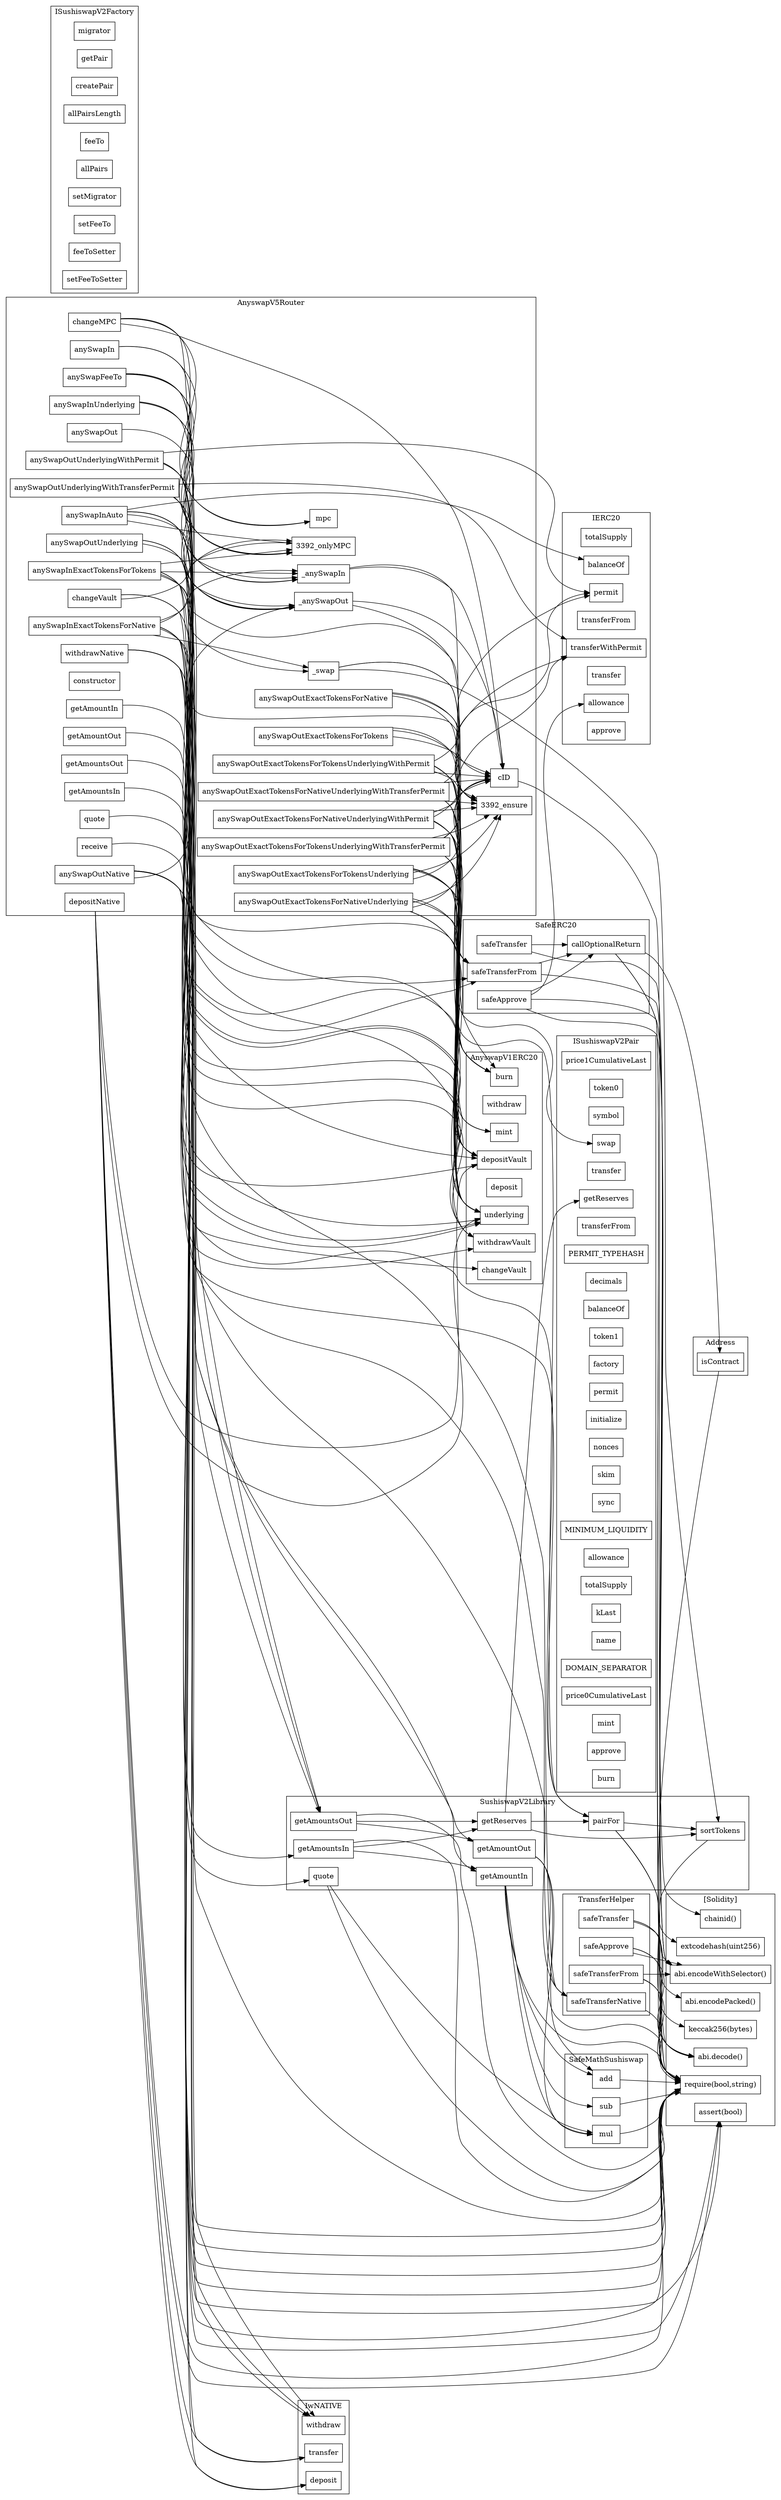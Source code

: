 strict digraph {
rankdir="LR"
node [shape=box]
subgraph cluster_3392_AnyswapV5Router {
label = "AnyswapV5Router"
"3392_anySwapOutUnderlyingWithPermit" [label="anySwapOutUnderlyingWithPermit"]
"3392_anySwapOutExactTokensForTokens" [label="anySwapOutExactTokensForTokens"]
"3392_anySwapInExactTokensForTokens" [label="anySwapInExactTokensForTokens"]
"3392_getAmountsOut" [label="getAmountsOut"]
"3392_anySwapOutExactTokensForNativeUnderlyingWithTransferPermit" [label="anySwapOutExactTokensForNativeUnderlyingWithTransferPermit"]
"3392_anySwapIn" [label="anySwapIn"]
"3392_anySwapOutExactTokensForNativeUnderlying" [label="anySwapOutExactTokensForNativeUnderlying"]
"3392_anySwapInUnderlying" [label="anySwapInUnderlying"]
"3392_anySwapInAuto" [label="anySwapInAuto"]
"3392_withdrawNative" [label="withdrawNative"]
"3392_getAmountOut" [label="getAmountOut"]
"3392__anySwapIn" [label="_anySwapIn"]
"3392__swap" [label="_swap"]
"3392_cID" [label="cID"]
"3392_anySwapOutExactTokensForTokensUnderlying" [label="anySwapOutExactTokensForTokensUnderlying"]
"3392_anySwapOutUnderlyingWithTransferPermit" [label="anySwapOutUnderlyingWithTransferPermit"]
"3392_quote" [label="quote"]
"3392_anySwapOut" [label="anySwapOut"]
"3392_changeMPC" [label="changeMPC"]
"3392_receive" [label="receive"]
"3392_constructor" [label="constructor"]
"3392_getAmountIn" [label="getAmountIn"]
"3392_anySwapOutUnderlying" [label="anySwapOutUnderlying"]
"3392__anySwapOut" [label="_anySwapOut"]
"3392_getAmountsIn" [label="getAmountsIn"]
"3392_anySwapOutExactTokensForNativeUnderlyingWithPermit" [label="anySwapOutExactTokensForNativeUnderlyingWithPermit"]
"3392_anySwapOutExactTokensForTokensUnderlyingWithTransferPermit" [label="anySwapOutExactTokensForTokensUnderlyingWithTransferPermit"]
"3392_anySwapOutExactTokensForNative" [label="anySwapOutExactTokensForNative"]
"3392_anySwapOutNative" [label="anySwapOutNative"]
"3392_changeVault" [label="changeVault"]
"3392_depositNative" [label="depositNative"]
"3392_anySwapFeeTo" [label="anySwapFeeTo"]
"3392_mpc" [label="mpc"]
"3392_anySwapOutExactTokensForTokensUnderlyingWithPermit" [label="anySwapOutExactTokensForTokensUnderlyingWithPermit"]
"3392_anySwapInExactTokensForNative" [label="anySwapInExactTokensForNative"]
"3392_anySwapInExactTokensForNative" -> "3392_onlyMPC"
"3392_anySwapOutExactTokensForNativeUnderlyingWithTransferPermit" -> "3392_cID"
"3392_anySwapOutUnderlyingWithTransferPermit" -> "3392__anySwapOut"
"3392_anySwapOutNative" -> "3392__anySwapOut"
"3392_anySwapInExactTokensForNative" -> "3392__swap"
"3392_changeMPC" -> "3392_mpc"
"3392_anySwapIn" -> "3392_onlyMPC"
"3392_anySwapOutExactTokensForNative" -> "3392_ensure"
"3392_anySwapOutExactTokensForTokensUnderlyingWithTransferPermit" -> "3392_cID"
"3392_anySwapOutExactTokensForTokensUnderlying" -> "3392_cID"
"3392_anySwapOutExactTokensForTokensUnderlyingWithPermit" -> "3392_ensure"
"3392_anySwapInExactTokensForTokens" -> "3392__swap"
"3392_anySwapOut" -> "3392__anySwapOut"
"3392_anySwapFeeTo" -> "3392_onlyMPC"
"3392_anySwapInExactTokensForTokens" -> "3392__anySwapIn"
"3392_anySwapOutExactTokensForNativeUnderlyingWithPermit" -> "3392_cID"
"3392_anySwapInExactTokensForTokens" -> "3392_onlyMPC"
"3392_anySwapOutExactTokensForTokens" -> "3392_cID"
"3392_changeMPC" -> "3392_cID"
"3392_anySwapFeeTo" -> "3392_mpc"
"3392_changeVault" -> "3392_onlyMPC"
"3392_anySwapInAuto" -> "3392__anySwapIn"
"3392_anySwapOutExactTokensForTokensUnderlyingWithTransferPermit" -> "3392_ensure"
"3392_anySwapOutExactTokensForNativeUnderlyingWithPermit" -> "3392_ensure"
"3392_anySwapInExactTokensForNative" -> "3392_ensure"
"3392_anySwapInUnderlying" -> "3392__anySwapIn"
"3392_changeMPC" -> "3392_onlyMPC"
"3392__anySwapIn" -> "3392_cID"
"3392_anySwapInExactTokensForTokens" -> "3392_ensure"
"3392_anySwapOutUnderlyingWithPermit" -> "3392__anySwapOut"
"3392_anySwapIn" -> "3392__anySwapIn"
"3392_anySwapInExactTokensForNative" -> "3392__anySwapIn"
"3392__anySwapOut" -> "3392_cID"
"3392_anySwapInUnderlying" -> "3392_onlyMPC"
"3392_anySwapOutExactTokensForNativeUnderlying" -> "3392_cID"
"3392_anySwapOutExactTokensForTokens" -> "3392_ensure"
"3392_anySwapOutExactTokensForTokensUnderlying" -> "3392_ensure"
"3392_anySwapOutExactTokensForTokensUnderlyingWithPermit" -> "3392_cID"
"3392_anySwapOutExactTokensForNative" -> "3392_cID"
"3392_anySwapOutUnderlying" -> "3392__anySwapOut"
"3392_anySwapOutExactTokensForNativeUnderlying" -> "3392_ensure"
"3392_anySwapInAuto" -> "3392_onlyMPC"
"3392_anySwapOutExactTokensForNativeUnderlyingWithTransferPermit" -> "3392_ensure"
}subgraph cluster_1380_SafeERC20 {
label = "SafeERC20"
"1380_safeTransfer" [label="safeTransfer"]
"1380_safeTransferFrom" [label="safeTransferFrom"]
"1380_safeApprove" [label="safeApprove"]
"1380_callOptionalReturn" [label="callOptionalReturn"]
"1380_safeTransfer" -> "1380_callOptionalReturn"
"1380_safeTransferFrom" -> "1380_callOptionalReturn"
"1380_safeApprove" -> "1380_callOptionalReturn"
}subgraph cluster_1032_IwNATIVE {
label = "IwNATIVE"
"1032_deposit" [label="deposit"]
"1032_transfer" [label="transfer"]
"1032_withdraw" [label="withdraw"]
}subgraph cluster_1101_AnyswapV1ERC20 {
label = "AnyswapV1ERC20"
"1101_withdrawVault" [label="withdrawVault"]
"1101_withdraw" [label="withdraw"]
"1101_burn" [label="burn"]
"1101_mint" [label="mint"]
"1101_deposit" [label="deposit"]
"1101_underlying" [label="underlying"]
"1101_depositVault" [label="depositVault"]
"1101_changeVault" [label="changeVault"]
}subgraph cluster_943_TransferHelper {
label = "TransferHelper"
"943_safeTransferNative" [label="safeTransferNative"]
"943_safeTransfer" [label="safeTransfer"]
"943_safeApprove" [label="safeApprove"]
"943_safeTransferFrom" [label="safeTransferFrom"]
}subgraph cluster_1231_Address {
label = "Address"
"1231_isContract" [label="isContract"]
}subgraph cluster_241_ISushiswapV2Pair {
label = "ISushiswapV2Pair"
"241_price1CumulativeLast" [label="price1CumulativeLast"]
"241_token0" [label="token0"]
"241_symbol" [label="symbol"]
"241_getReserves" [label="getReserves"]
"241_transfer" [label="transfer"]
"241_swap" [label="swap"]
"241_transferFrom" [label="transferFrom"]
"241_PERMIT_TYPEHASH" [label="PERMIT_TYPEHASH"]
"241_decimals" [label="decimals"]
"241_balanceOf" [label="balanceOf"]
"241_token1" [label="token1"]
"241_factory" [label="factory"]
"241_permit" [label="permit"]
"241_initialize" [label="initialize"]
"241_nonces" [label="nonces"]
"241_skim" [label="skim"]
"241_sync" [label="sync"]
"241_MINIMUM_LIQUIDITY" [label="MINIMUM_LIQUIDITY"]
"241_allowance" [label="allowance"]
"241_totalSupply" [label="totalSupply"]
"241_kLast" [label="kLast"]
"241_name" [label="name"]
"241_DOMAIN_SEPARATOR" [label="DOMAIN_SEPARATOR"]
"241_price0CumulativeLast" [label="price0CumulativeLast"]
"241_mint" [label="mint"]
"241_approve" [label="approve"]
"241_burn" [label="burn"]
}subgraph cluster_785_SushiswapV2Library {
label = "SushiswapV2Library"
"785_getAmountsOut" [label="getAmountsOut"]
"785_pairFor" [label="pairFor"]
"785_getAmountOut" [label="getAmountOut"]
"785_getAmountsIn" [label="getAmountsIn"]
"785_getAmountIn" [label="getAmountIn"]
"785_sortTokens" [label="sortTokens"]
"785_quote" [label="quote"]
"785_getReserves" [label="getReserves"]
"785_getReserves" -> "785_sortTokens"
"785_getAmountsOut" -> "785_getAmountOut"
"785_getAmountsIn" -> "785_getAmountIn"
"785_pairFor" -> "785_sortTokens"
"785_getAmountsIn" -> "785_getReserves"
"785_getAmountsOut" -> "785_getReserves"
"785_getReserves" -> "785_pairFor"
}subgraph cluster_1205_IERC20 {
label = "IERC20"
"1205_totalSupply" [label="totalSupply"]
"1205_permit" [label="permit"]
"1205_transferWithPermit" [label="transferWithPermit"]
"1205_transferFrom" [label="transferFrom"]
"1205_balanceOf" [label="balanceOf"]
"1205_transfer" [label="transfer"]
"1205_allowance" [label="allowance"]
"1205_approve" [label="approve"]
}subgraph cluster_1014_ISushiswapV2Factory {
label = "ISushiswapV2Factory"
"1014_migrator" [label="migrator"]
"1014_getPair" [label="getPair"]
"1014_createPair" [label="createPair"]
"1014_allPairsLength" [label="allPairsLength"]
"1014_feeTo" [label="feeTo"]
"1014_allPairs" [label="allPairs"]
"1014_setMigrator" [label="setMigrator"]
"1014_setFeeTo" [label="setFeeTo"]
"1014_feeToSetter" [label="feeToSetter"]
"1014_setFeeToSetter" [label="setFeeToSetter"]
}subgraph cluster_314_SafeMathSushiswap {
label = "SafeMathSushiswap"
"314_add" [label="add"]
"314_sub" [label="sub"]
"314_mul" [label="mul"]
}subgraph cluster_solidity {
label = "[Solidity]"
"keccak256(bytes)" 
"chainid()" 
"abi.encodePacked()" 
"extcodehash(uint256)" 
"abi.encodeWithSelector()" 
"assert(bool)" 
"abi.decode()" 
"require(bool,string)" 
"785_getAmountOut" -> "require(bool,string)"
"1380_safeTransferFrom" -> "abi.encodeWithSelector()"
"943_safeTransfer" -> "abi.decode()"
"1380_callOptionalReturn" -> "require(bool,string)"
"3392_depositNative" -> "assert(bool)"
"3392_receive" -> "assert(bool)"
"943_safeApprove" -> "abi.encodeWithSelector()"
"785_getAmountsOut" -> "require(bool,string)"
"1380_safeApprove" -> "require(bool,string)"
"943_safeTransferNative" -> "require(bool,string)"
"943_safeApprove" -> "abi.decode()"
"943_safeTransferFrom" -> "require(bool,string)"
"3392_changeVault" -> "require(bool,string)"
"3392_cID" -> "chainid()"
"1380_callOptionalReturn" -> "abi.decode()"
"785_pairFor" -> "keccak256(bytes)"
"943_safeTransfer" -> "abi.encodeWithSelector()"
"3392_anySwapOutNative" -> "assert(bool)"
"943_safeTransferFrom" -> "abi.encodeWithSelector()"
"3392_depositNative" -> "require(bool,string)"
"314_mul" -> "require(bool,string)"
"943_safeTransferFrom" -> "abi.decode()"
"3392_anySwapOutNative" -> "require(bool,string)"
"943_safeTransfer" -> "require(bool,string)"
"3392_anySwapInExactTokensForTokens" -> "require(bool,string)"
"785_quote" -> "require(bool,string)"
"785_getAmountIn" -> "require(bool,string)"
"1380_safeApprove" -> "abi.encodeWithSelector()"
"314_add" -> "require(bool,string)"
"943_safeApprove" -> "require(bool,string)"
"3392_withdrawNative" -> "require(bool,string)"
"1231_isContract" -> "extcodehash(uint256)"
"3392_changeMPC" -> "require(bool,string)"
"314_sub" -> "require(bool,string)"
"785_getAmountsIn" -> "require(bool,string)"
"785_pairFor" -> "abi.encodePacked()"
"785_sortTokens" -> "require(bool,string)"
"3392_anySwapInExactTokensForNative" -> "require(bool,string)"
"1380_safeTransfer" -> "abi.encodeWithSelector()"
}"3392_anySwapInAuto" -> "1032_withdraw"
"3392_withdrawNative" -> "1101_withdrawVault"
"3392_anySwapOutUnderlyingWithPermit" -> "1380_safeTransferFrom"
"785_getReserves" -> "241_getReserves"
"3392_anySwapOutExactTokensForNativeUnderlyingWithPermit" -> "1101_burn"
"3392_anySwapInAuto" -> "1101_withdrawVault"
"3392__swap" -> "241_swap"
"3392_withdrawNative" -> "943_safeTransferNative"
"3392_depositNative" -> "1032_transfer"
"3392_anySwapOutExactTokensForNativeUnderlyingWithTransferPermit" -> "1205_transferWithPermit"
"3392_anySwapInUnderlying" -> "1101_withdrawVault"
"3392__anySwapIn" -> "1101_mint"
"3392_anySwapOutExactTokensForTokensUnderlyingWithTransferPermit" -> "1101_underlying"
"3392_anySwapOutNative" -> "1101_underlying"
"3392_anySwapOutNative" -> "1101_depositVault"
"3392_anySwapInExactTokensForNative" -> "785_pairFor"
"3392_anySwapOutExactTokensForTokensUnderlying" -> "1101_burn"
"3392_anySwapOutExactTokensForTokensUnderlyingWithTransferPermit" -> "1101_burn"
"3392_anySwapOutUnderlying" -> "1380_safeTransferFrom"
"3392_anySwapOutExactTokensForNativeUnderlyingWithPermit" -> "1101_underlying"
"3392_anySwapOutExactTokensForTokensUnderlying" -> "1101_depositVault"
"3392_anySwapOutUnderlying" -> "1101_underlying"
"785_getAmountOut" -> "314_mul"
"3392_anySwapOutExactTokensForNativeUnderlyingWithPermit" -> "1205_permit"
"1380_callOptionalReturn" -> "1231_isContract"
"3392__anySwapOut" -> "1101_burn"
"3392_anySwapInExactTokensForNative" -> "943_safeTransferNative"
"3392_anySwapOutExactTokensForTokensUnderlyingWithTransferPermit" -> "1101_depositVault"
"3392_anySwapFeeTo" -> "1101_mint"
"3392_anySwapInExactTokensForTokens" -> "785_getAmountsOut"
"3392_anySwapInAuto" -> "1205_balanceOf"
"3392_anySwapOutExactTokensForNativeUnderlying" -> "1380_safeTransferFrom"
"785_getAmountIn" -> "314_mul"
"3392_anySwapOutUnderlyingWithPermit" -> "1205_permit"
"1380_safeApprove" -> "1205_allowance"
"3392_getAmountsOut" -> "785_getAmountsOut"
"3392__swap" -> "785_pairFor"
"3392_anySwapInExactTokensForNative" -> "1032_withdraw"
"3392_anySwapInAuto" -> "943_safeTransferNative"
"3392_getAmountIn" -> "785_getAmountIn"
"785_getAmountOut" -> "314_add"
"3392_anySwapInAuto" -> "1101_underlying"
"3392_anySwapOutExactTokensForTokensUnderlyingWithPermit" -> "1101_depositVault"
"3392_anySwapOutExactTokensForNativeUnderlyingWithPermit" -> "1101_depositVault"
"3392_anySwapOutExactTokensForTokensUnderlyingWithTransferPermit" -> "1205_transferWithPermit"
"3392_changeVault" -> "1101_changeVault"
"3392_anySwapOutExactTokensForNative" -> "1101_burn"
"3392_anySwapOutExactTokensForNativeUnderlying" -> "1101_depositVault"
"3392_getAmountsIn" -> "785_getAmountsIn"
"3392_depositNative" -> "1101_underlying"
"3392_anySwapInExactTokensForTokens" -> "785_pairFor"
"3392_anySwapOutUnderlyingWithTransferPermit" -> "1205_transferWithPermit"
"3392_quote" -> "785_quote"
"3392_withdrawNative" -> "1032_withdraw"
"3392_anySwapOutExactTokensForNativeUnderlyingWithTransferPermit" -> "1101_burn"
"785_getAmountIn" -> "314_add"
"3392_anySwapFeeTo" -> "1101_withdrawVault"
"3392_anySwapOutUnderlyingWithPermit" -> "1101_underlying"
"3392_anySwapOutUnderlyingWithPermit" -> "1101_depositVault"
"3392_anySwapOutNative" -> "1032_deposit"
"3392_anySwapOutExactTokensForTokensUnderlyingWithPermit" -> "1205_permit"
"3392_anySwapOutUnderlyingWithTransferPermit" -> "1101_underlying"
"3392_anySwapInExactTokensForNative" -> "785_getAmountsOut"
"3392_anySwapOutExactTokensForNativeUnderlying" -> "1101_burn"
"3392_anySwapOutExactTokensForTokensUnderlyingWithPermit" -> "1101_burn"
"3392_anySwapOutExactTokensForTokensUnderlying" -> "1101_underlying"
"3392_anySwapOutExactTokensForNativeUnderlyingWithTransferPermit" -> "1101_depositVault"
"3392_anySwapOutNative" -> "1032_transfer"
"3392_getAmountOut" -> "785_getAmountOut"
"3392_anySwapOutExactTokensForTokensUnderlying" -> "1380_safeTransferFrom"
"3392_anySwapOutExactTokensForTokensUnderlyingWithPermit" -> "1101_underlying"
"3392_anySwapOutExactTokensForNativeUnderlyingWithPermit" -> "1380_safeTransferFrom"
"785_quote" -> "314_mul"
"3392_anySwapOutUnderlyingWithTransferPermit" -> "1101_depositVault"
"3392_withdrawNative" -> "1101_underlying"
"3392_anySwapOutUnderlying" -> "1101_depositVault"
"3392_anySwapOutExactTokensForTokensUnderlyingWithPermit" -> "1380_safeTransferFrom"
"3392_depositNative" -> "1032_deposit"
"785_getAmountIn" -> "314_sub"
"3392_anySwapOutExactTokensForTokens" -> "1101_burn"
"3392_anySwapOutExactTokensForNativeUnderlying" -> "1101_underlying"
"3392_depositNative" -> "1101_depositVault"
"3392_anySwapOutExactTokensForNativeUnderlyingWithTransferPermit" -> "1101_underlying"
"3392__swap" -> "785_sortTokens"
}